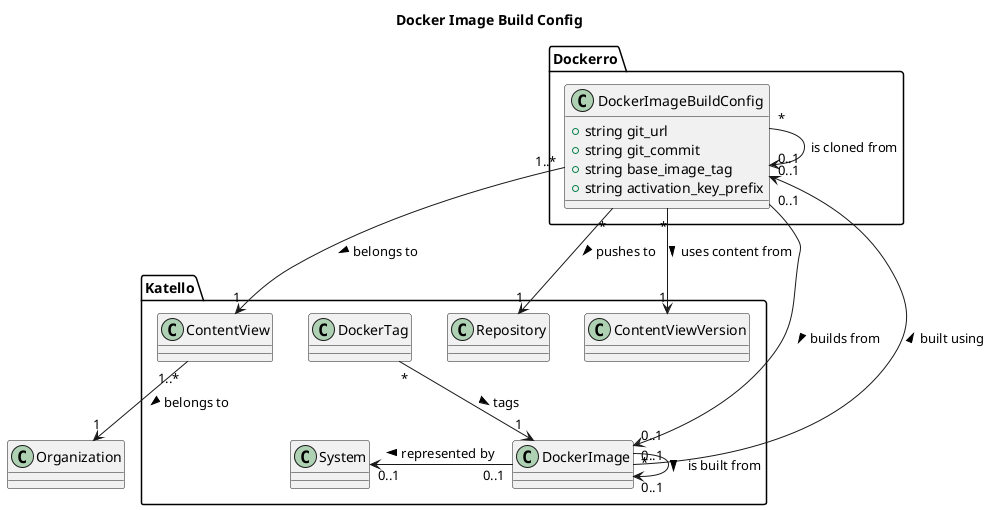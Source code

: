 @startuml

title Docker Image Build Config

set namespaceseparator ::

"::Dockerro::DockerImageBuildConfig" : +string git_url
"::Dockerro::DockerImageBuildConfig" : +string git_commit
"::Dockerro::DockerImageBuildConfig" : +string base_image_tag
"::Dockerro::DockerImageBuildConfig" : +string activation_key_prefix

::Dockerro::DockerImageBuildConfig "*" --> "0..1" ::Dockerro::DockerImageBuildConfig : is cloned from

::Dockerro::DockerImageBuildConfig "*" --> "1" ::Katello::ContentViewVersion : uses content from >

::Dockerro::DockerImageBuildConfig "1..*" --> "1" ::Katello::ContentView : belongs to >
::Katello::ContentView "1..*" --> "1" ::Organization : belongs to >

::Dockerro::DockerImageBuildConfig "*" --> "1" ::Katello::Repository : pushes to >

::Dockerro::DockerImageBuildConfig "0..1" --> "0..1" ::Katello::DockerImage : builds from >

::Katello::DockerImage "0..1" --> "0..1" ::Dockerro::DockerImageBuildConfig : built using >
::Katello::DockerImage "*" --> "0..1" ::Katello::DockerImage : is built from >
::Katello::DockerTag "*" --> "1" ::Katello::DockerImage : tags >

::Katello::DockerImage "0..1" -left-> "0..1" ::Katello::System : represented by >

@enduml